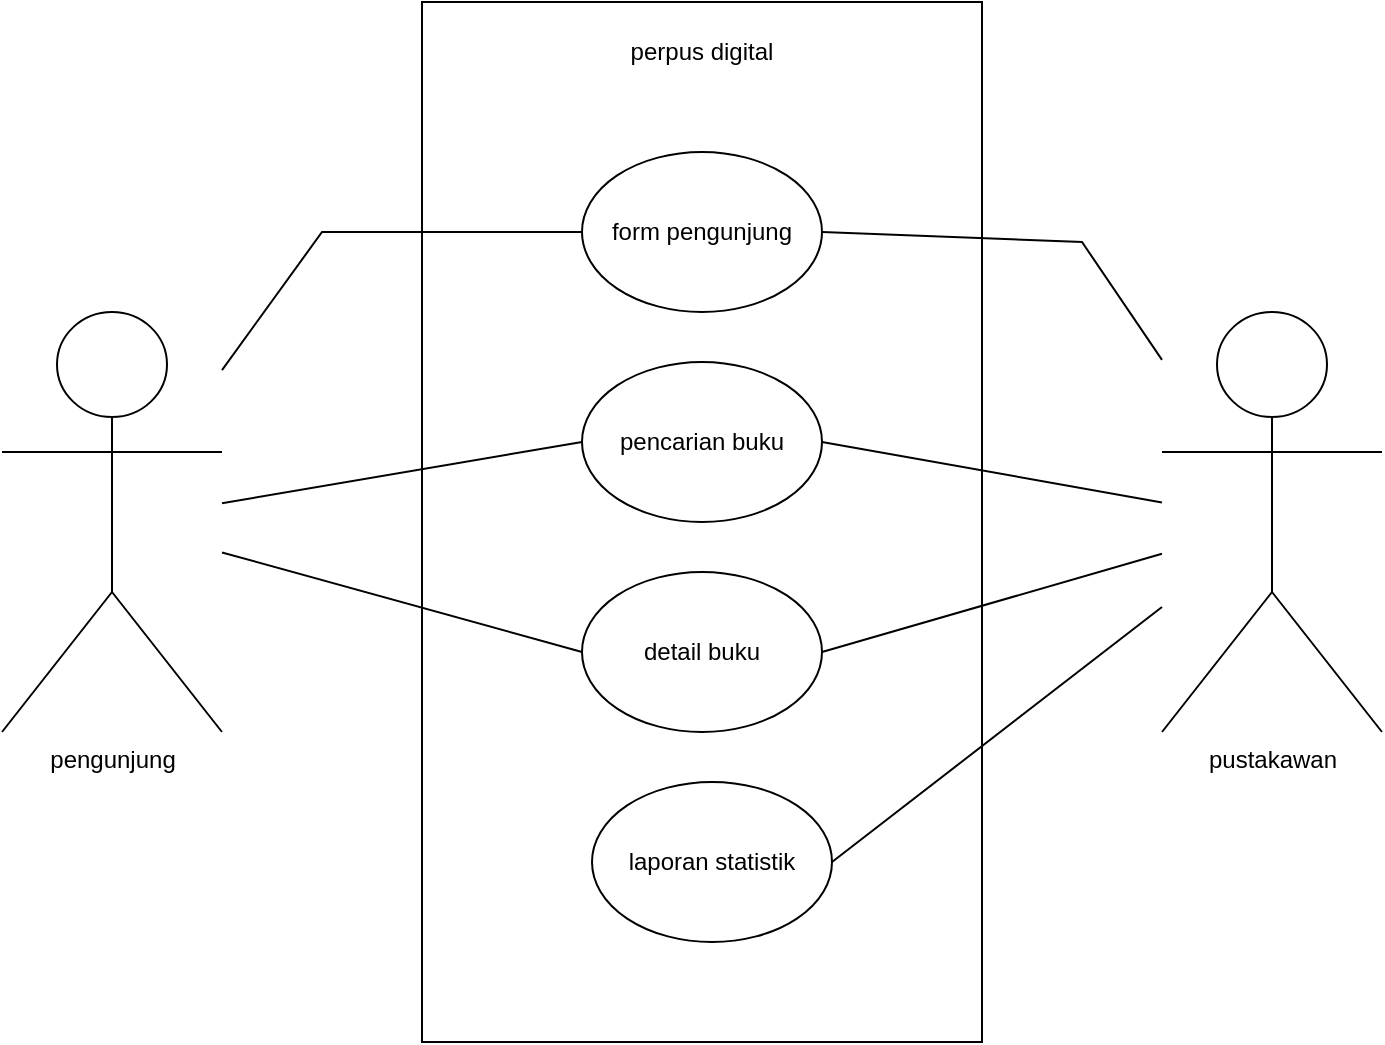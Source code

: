 <mxfile version="23.1.1" type="github">
  <diagram name="Page-1" id="FAghC-U2K6pKVH8kczmT">
    <mxGraphModel dx="1058" dy="623" grid="1" gridSize="10" guides="1" tooltips="1" connect="1" arrows="1" fold="1" page="1" pageScale="1" pageWidth="850" pageHeight="1100" math="0" shadow="0">
      <root>
        <mxCell id="0" />
        <mxCell id="1" parent="0" />
        <mxCell id="NTOSf_U4blxJJ7QQ_JFd-1" value="" style="rounded=0;whiteSpace=wrap;html=1;rotation=90;" vertex="1" parent="1">
          <mxGeometry x="160" y="260" width="520" height="280" as="geometry" />
        </mxCell>
        <mxCell id="NTOSf_U4blxJJ7QQ_JFd-2" value="pengunjung" style="shape=umlActor;verticalLabelPosition=bottom;verticalAlign=top;html=1;outlineConnect=0;" vertex="1" parent="1">
          <mxGeometry x="70" y="295" width="110" height="210" as="geometry" />
        </mxCell>
        <mxCell id="NTOSf_U4blxJJ7QQ_JFd-3" value="pustakawan" style="shape=umlActor;verticalLabelPosition=bottom;verticalAlign=top;html=1;outlineConnect=0;" vertex="1" parent="1">
          <mxGeometry x="650" y="295" width="110" height="210" as="geometry" />
        </mxCell>
        <mxCell id="NTOSf_U4blxJJ7QQ_JFd-4" value="form pengunjung" style="ellipse;whiteSpace=wrap;html=1;" vertex="1" parent="1">
          <mxGeometry x="360" y="215" width="120" height="80" as="geometry" />
        </mxCell>
        <mxCell id="NTOSf_U4blxJJ7QQ_JFd-5" value="pencarian buku" style="ellipse;whiteSpace=wrap;html=1;" vertex="1" parent="1">
          <mxGeometry x="360" y="320" width="120" height="80" as="geometry" />
        </mxCell>
        <mxCell id="NTOSf_U4blxJJ7QQ_JFd-6" value="detail buku" style="ellipse;whiteSpace=wrap;html=1;" vertex="1" parent="1">
          <mxGeometry x="360" y="425" width="120" height="80" as="geometry" />
        </mxCell>
        <mxCell id="NTOSf_U4blxJJ7QQ_JFd-7" value="laporan statistik" style="ellipse;whiteSpace=wrap;html=1;" vertex="1" parent="1">
          <mxGeometry x="365" y="530" width="120" height="80" as="geometry" />
        </mxCell>
        <mxCell id="NTOSf_U4blxJJ7QQ_JFd-8" value="perpus digital" style="text;html=1;strokeColor=none;fillColor=none;align=center;verticalAlign=middle;whiteSpace=wrap;rounded=0;" vertex="1" parent="1">
          <mxGeometry x="380" y="150" width="80" height="30" as="geometry" />
        </mxCell>
        <mxCell id="NTOSf_U4blxJJ7QQ_JFd-10" value="" style="endArrow=none;html=1;rounded=0;" edge="1" parent="1" source="NTOSf_U4blxJJ7QQ_JFd-2" target="NTOSf_U4blxJJ7QQ_JFd-4">
          <mxGeometry width="50" height="50" relative="1" as="geometry">
            <mxPoint x="190" y="340" as="sourcePoint" />
            <mxPoint x="240" y="290" as="targetPoint" />
            <Array as="points">
              <mxPoint x="230" y="255" />
            </Array>
          </mxGeometry>
        </mxCell>
        <mxCell id="NTOSf_U4blxJJ7QQ_JFd-11" value="" style="endArrow=none;html=1;rounded=0;entryX=0;entryY=0.5;entryDx=0;entryDy=0;" edge="1" parent="1" source="NTOSf_U4blxJJ7QQ_JFd-2" target="NTOSf_U4blxJJ7QQ_JFd-5">
          <mxGeometry width="50" height="50" relative="1" as="geometry">
            <mxPoint x="190" y="440" as="sourcePoint" />
            <mxPoint x="240" y="390" as="targetPoint" />
          </mxGeometry>
        </mxCell>
        <mxCell id="NTOSf_U4blxJJ7QQ_JFd-12" value="" style="endArrow=none;html=1;rounded=0;entryX=0;entryY=0.5;entryDx=0;entryDy=0;" edge="1" parent="1" source="NTOSf_U4blxJJ7QQ_JFd-2" target="NTOSf_U4blxJJ7QQ_JFd-6">
          <mxGeometry width="50" height="50" relative="1" as="geometry">
            <mxPoint x="190" y="460" as="sourcePoint" />
            <mxPoint x="240" y="410" as="targetPoint" />
          </mxGeometry>
        </mxCell>
        <mxCell id="NTOSf_U4blxJJ7QQ_JFd-13" value="" style="endArrow=none;html=1;rounded=0;exitX=1;exitY=0.5;exitDx=0;exitDy=0;" edge="1" parent="1" source="NTOSf_U4blxJJ7QQ_JFd-4" target="NTOSf_U4blxJJ7QQ_JFd-3">
          <mxGeometry width="50" height="50" relative="1" as="geometry">
            <mxPoint x="400" y="470" as="sourcePoint" />
            <mxPoint x="600" y="310" as="targetPoint" />
            <Array as="points">
              <mxPoint x="610" y="260" />
            </Array>
          </mxGeometry>
        </mxCell>
        <mxCell id="NTOSf_U4blxJJ7QQ_JFd-14" value="" style="endArrow=none;html=1;rounded=0;exitX=1;exitY=0.5;exitDx=0;exitDy=0;" edge="1" parent="1" source="NTOSf_U4blxJJ7QQ_JFd-5" target="NTOSf_U4blxJJ7QQ_JFd-3">
          <mxGeometry width="50" height="50" relative="1" as="geometry">
            <mxPoint x="590" y="400" as="sourcePoint" />
            <mxPoint x="640" y="350" as="targetPoint" />
          </mxGeometry>
        </mxCell>
        <mxCell id="NTOSf_U4blxJJ7QQ_JFd-15" value="" style="endArrow=none;html=1;rounded=0;exitX=1;exitY=0.5;exitDx=0;exitDy=0;" edge="1" parent="1" source="NTOSf_U4blxJJ7QQ_JFd-6" target="NTOSf_U4blxJJ7QQ_JFd-3">
          <mxGeometry width="50" height="50" relative="1" as="geometry">
            <mxPoint x="580" y="470" as="sourcePoint" />
            <mxPoint x="630" y="420" as="targetPoint" />
          </mxGeometry>
        </mxCell>
        <mxCell id="NTOSf_U4blxJJ7QQ_JFd-16" value="" style="endArrow=none;html=1;rounded=0;exitX=1;exitY=0.5;exitDx=0;exitDy=0;" edge="1" parent="1" source="NTOSf_U4blxJJ7QQ_JFd-7" target="NTOSf_U4blxJJ7QQ_JFd-3">
          <mxGeometry width="50" height="50" relative="1" as="geometry">
            <mxPoint x="610" y="590" as="sourcePoint" />
            <mxPoint x="660" y="540" as="targetPoint" />
            <Array as="points" />
          </mxGeometry>
        </mxCell>
      </root>
    </mxGraphModel>
  </diagram>
</mxfile>
